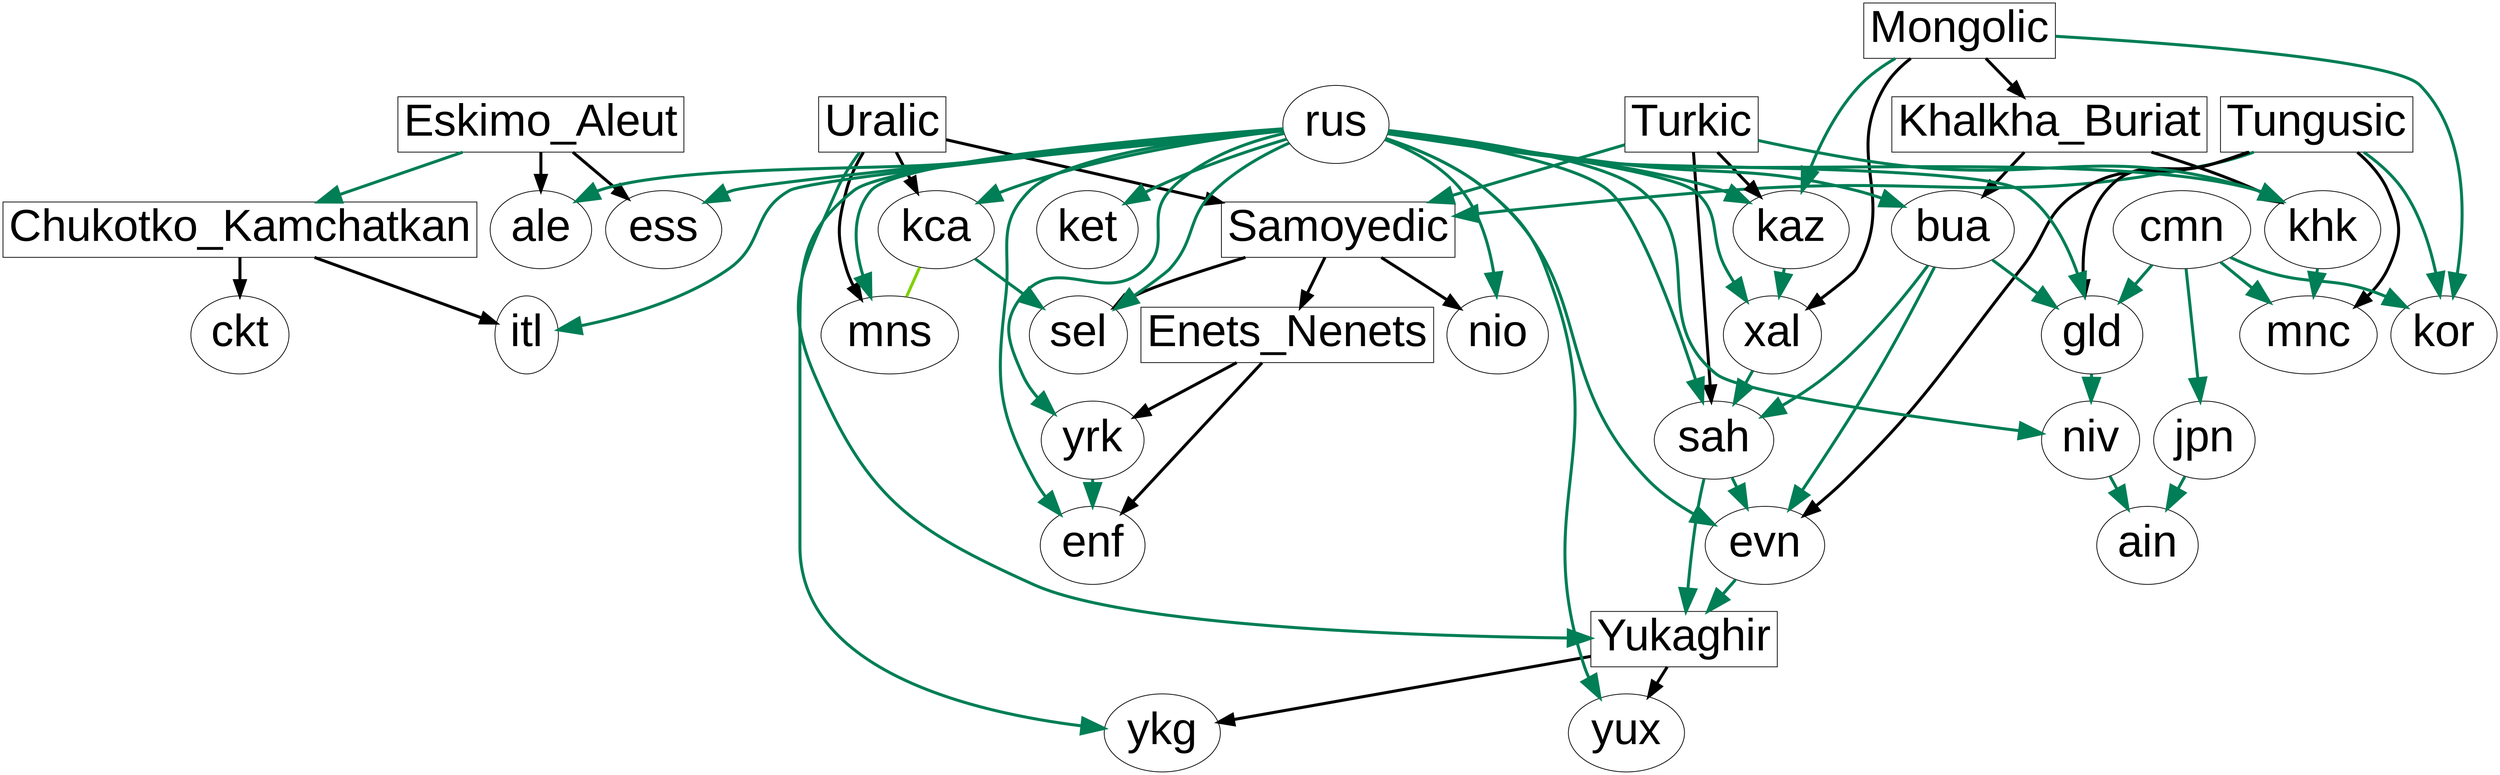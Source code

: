 digraph LanguageGraph
{
  splines=true;
  node [ fontname=Arial, fontcolor=black, fontsize=60];
  Chukotko_Kamchatkan [pos="7600.0,3100.0", shape=box, width="0.1", height="0.05"];
  Enets_Nenets [pos="4800.0,3350.0", shape=box, width="0.1", height="0.05"];
  Eskimo_Aleut [pos="8500.0,3000.0", shape=box, width="0.1", height="0.05"];
  Khalkha_Buriat [pos="6000.0,2500.0", shape=box, width="0.1", height="0.05"];
  Mongolic [pos="6100.0,2250.0", shape=box, width="0.1", height="0.05"];
  Samoyedic [pos="4800.0,3100.0", shape=box, width="0.1", height="0.05"];
  Tungusic [pos="6500.0,2600.0", shape=box, width="0.1", height="0.05"];
  Turkic [pos="5350.0,2500.0", shape=box, width="0.1", height="0.05"];
  Uralic [pos="4100.0,2700.0", shape=box, width="0.1", height="0.05"];
  Yukaghir [pos="7000.0,3300.0", shape=box, width="0.1", height="0.05"];
  ain [pos="7050.0,2150.0", width="0.1", height="0.05"];
  ale [pos="8350.0,2700.0", width="0.1", height="0.05"];
  bua [pos="5980.0,2680.0", width="0.1", height="0.05"];
  ckt [pos="7850.0,3350.0", width="0.1", height="0.05"];
  cmn [pos="6000.0,1700.0", width="0.1", height="0.05"];
  enf [pos="5250.0,3450.0", width="0.1", height="0.05"];
  ess [pos="8050.0,3160.0", width="0.1", height="0.05"];
  evn [pos="6450.0,2800.0", width="0.1", height="0.05"];
  gld [pos="6650.0,2475.0", width="0.1", height="0.05"];
  itl [pos="7375.0,2900.0", width="0.1", height="0.05"];
  jpn [pos="6900.0,1850.0", width="0.1", height="0.05"];
  kaz [pos="4500.0,2500.0", width="0.1", height="0.05"];
  kca [pos="4250.0,3250.0", width="0.1", height="0.05"];
  ket [pos="5350.0,3100.0", width="0.1", height="0.05"];
  khk [pos="5850.0,2350.0", width="0.1", height="0.05"];
  kor [pos="6400.0,1875.0", width="0.1", height="0.05"];
  mnc [pos="6375.0,2370.0", width="0.1", height="0.05"];
  mns [pos="4100.0,3100.0", width="0.1", height="0.05"];
  nio [pos="5650.0,3550.0", width="0.1", height="0.05"];
  niv [pos="6900.0,2666.5", width="0.1", height="0.05"];
  rus [pos="3800.0,2800.0", width="0.1", height="0.05"];
  sah [pos="6400.0,3100.0", width="0.1", height="0.05"];
  sel [pos="5100.0,3250.0", width="0.1", height="0.05"];
  xal [pos="3900.0,2316.5", width="0.1", height="0.05"];
  ykg [pos="7050.0,3450.0", width="0.1", height="0.05"];
  yrk [pos="4800.0,3500.0", width="0.1", height="0.05"];
  yux [pos="6700.0,3287.5", width="0.1", height="0.05"];
subgraph undirected
{
  edge [dir=none];
}
subgraph bidirected
{
  edge [dir=none];
  kca -> mns [color="#80d100ff",penwidth="4"];
}
subgraph directed
{
  edge [arrowsize=3];
  Eskimo_Aleut -> Chukotko_Kamchatkan [color="#007e56ff",penwidth="4"];
  rus -> itl [color="#007e56ff",penwidth="4"];
  rus -> ale [color="#007e56ff",penwidth="4"];
  rus -> ess [color="#007e56ff",penwidth="4"];
  Mongolic -> kaz [color="#007e56ff",penwidth="4"];
  Mongolic -> kor [color="#007e56ff",penwidth="4"];
  bua -> evn [color="#007e56ff",penwidth="4"];
  bua -> gld [color="#007e56ff",penwidth="4"];
  bua -> sah [color="#007e56ff",penwidth="4"];
  rus -> bua [color="#007e56ff",penwidth="4"];
  khk -> mnc [color="#007e56ff",penwidth="4"];
  Turkic -> khk [color="#007e56ff",penwidth="4"];
  rus -> khk [color="#007e56ff",penwidth="4"];
  kaz -> xal [color="#007e56ff",penwidth="4"];
  xal -> sah [color="#007e56ff",penwidth="4"];
  rus -> xal [color="#007e56ff",penwidth="4"];
  Tungusic -> Samoyedic [color="#007e56ff",penwidth="4"];
  Tungusic -> kor [color="#007e56ff",penwidth="4"];
  sah -> evn [color="#007e56ff",penwidth="4"];
  evn -> Yukaghir [color="#007e56ff",penwidth="4"];
  rus -> evn [color="#007e56ff",penwidth="4"];
  cmn -> gld [color="#007e56ff",penwidth="4"];
  gld -> niv [color="#007e56ff",penwidth="4"];
  rus -> gld [color="#007e56ff",penwidth="4"];
  cmn -> mnc [color="#007e56ff",penwidth="4"];
  Turkic -> Samoyedic [color="#007e56ff",penwidth="4"];
  rus -> kaz [color="#007e56ff",penwidth="4"];
  sah -> Yukaghir [color="#007e56ff",penwidth="4"];
  rus -> sah [color="#007e56ff",penwidth="4"];
  Uralic -> Yukaghir [color="#007e56ff",penwidth="4"];
  yrk -> enf [color="#007e56ff",penwidth="4"];
  rus -> enf [color="#007e56ff",penwidth="4"];
  rus -> yrk [color="#007e56ff",penwidth="4"];
  rus -> nio [color="#007e56ff",penwidth="4"];
  kca -> sel [color="#007e56ff",penwidth="4"];
  rus -> sel [color="#007e56ff",penwidth="4"];
  rus -> kca [color="#007e56ff",penwidth="4"];
  rus -> mns [color="#007e56ff",penwidth="4"];
  rus -> ykg [color="#007e56ff",penwidth="4"];
  rus -> yux [color="#007e56ff",penwidth="4"];
  jpn -> ain [color="#007e56ff",penwidth="4"];
  niv -> ain [color="#007e56ff",penwidth="4"];
  cmn -> jpn [color="#007e56ff",penwidth="4"];
  cmn -> kor [color="#007e56ff",penwidth="4"];
  rus -> ket [color="#007e56ff",penwidth="4"];
  rus -> niv [color="#007e56ff",penwidth="4"];
}
subgraph directedPreset
{
  edge [arrowsize=2];
  Chukotko_Kamchatkan -> ckt [color="#000000ff",penwidth="4"];
  Chukotko_Kamchatkan -> itl [color="#000000ff",penwidth="4"];
  Eskimo_Aleut -> ale [color="#000000ff",penwidth="4"];
  Eskimo_Aleut -> ess [color="#000000ff",penwidth="4"];
  Mongolic -> Khalkha_Buriat [color="#000000ff",penwidth="4"];
  Mongolic -> xal [color="#000000ff",penwidth="4"];
  Khalkha_Buriat -> bua [color="#000000ff",penwidth="4"];
  Khalkha_Buriat -> khk [color="#000000ff",penwidth="4"];
  Tungusic -> evn [color="#000000ff",penwidth="4"];
  Tungusic -> gld [color="#000000ff",penwidth="4"];
  Tungusic -> mnc [color="#000000ff",penwidth="4"];
  Turkic -> kaz [color="#000000ff",penwidth="4"];
  Turkic -> sah [color="#000000ff",penwidth="4"];
  Uralic -> Samoyedic [color="#000000ff",penwidth="4"];
  Uralic -> kca [color="#000000ff",penwidth="4"];
  Uralic -> mns [color="#000000ff",penwidth="4"];
  Samoyedic -> Enets_Nenets [color="#000000ff",penwidth="4"];
  Samoyedic -> nio [color="#000000ff",penwidth="4"];
  Samoyedic -> sel [color="#000000ff",penwidth="4"];
  Enets_Nenets -> enf [color="#000000ff",penwidth="4"];
  Enets_Nenets -> yrk [color="#000000ff",penwidth="4"];
  Yukaghir -> ykg [color="#000000ff",penwidth="4"];
  Yukaghir -> yux [color="#000000ff",penwidth="4"];
}
}
